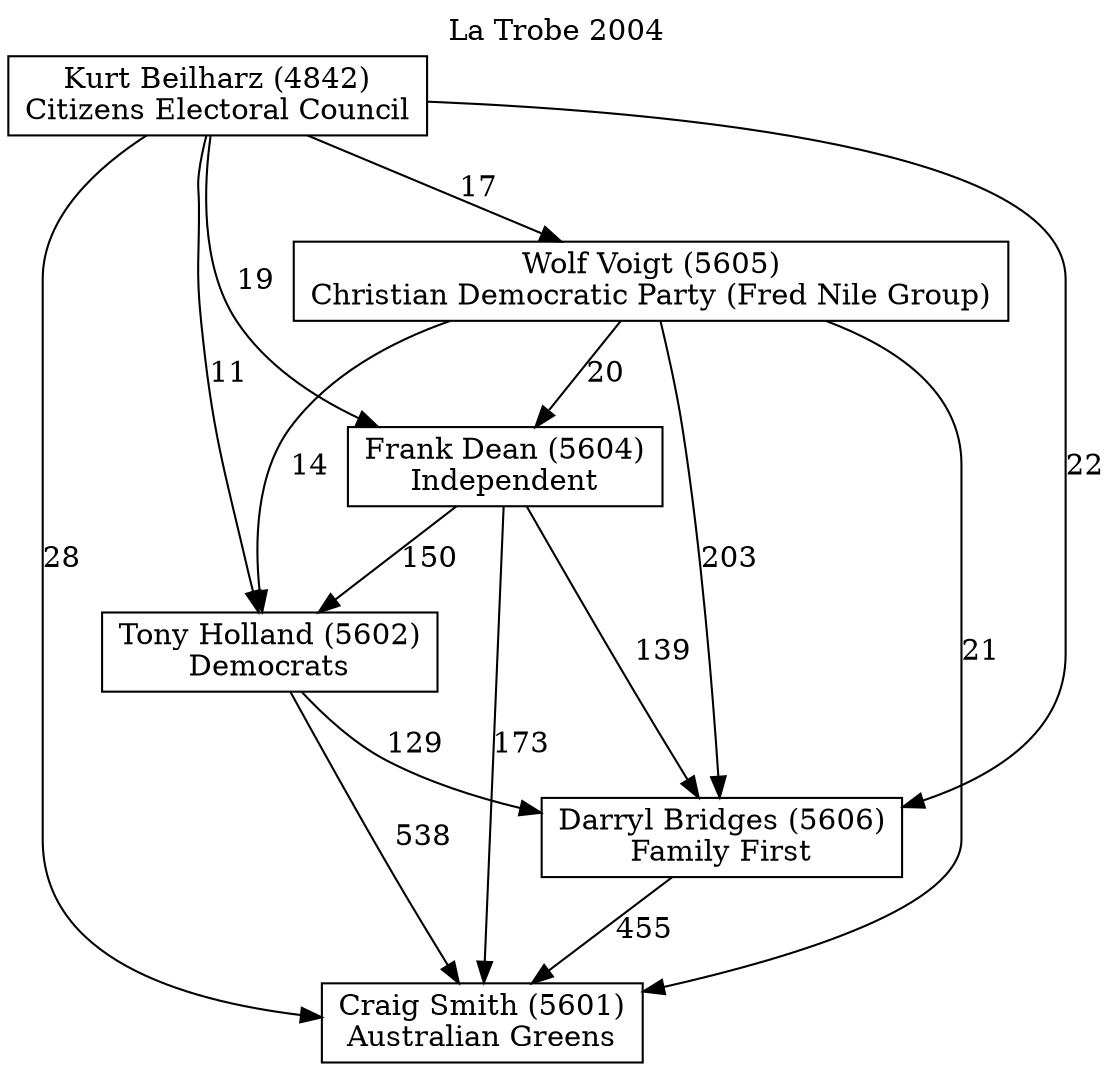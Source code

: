 // House preference flow
digraph "Craig Smith (5601)_La Trobe_2004" {
	graph [label="La Trobe 2004" labelloc=t mclimit=10]
	node [shape=box]
	"Craig Smith (5601)" [label="Craig Smith (5601)
Australian Greens"]
	"Darryl Bridges (5606)" [label="Darryl Bridges (5606)
Family First"]
	"Tony Holland (5602)" [label="Tony Holland (5602)
Democrats"]
	"Frank Dean (5604)" [label="Frank Dean (5604)
Independent"]
	"Wolf Voigt (5605)" [label="Wolf Voigt (5605)
Christian Democratic Party (Fred Nile Group)"]
	"Kurt Beilharz (4842)" [label="Kurt Beilharz (4842)
Citizens Electoral Council"]
	"Craig Smith (5601)" [label="Craig Smith (5601)
Australian Greens"]
	"Tony Holland (5602)" [label="Tony Holland (5602)
Democrats"]
	"Frank Dean (5604)" [label="Frank Dean (5604)
Independent"]
	"Wolf Voigt (5605)" [label="Wolf Voigt (5605)
Christian Democratic Party (Fred Nile Group)"]
	"Kurt Beilharz (4842)" [label="Kurt Beilharz (4842)
Citizens Electoral Council"]
	"Craig Smith (5601)" [label="Craig Smith (5601)
Australian Greens"]
	"Frank Dean (5604)" [label="Frank Dean (5604)
Independent"]
	"Wolf Voigt (5605)" [label="Wolf Voigt (5605)
Christian Democratic Party (Fred Nile Group)"]
	"Kurt Beilharz (4842)" [label="Kurt Beilharz (4842)
Citizens Electoral Council"]
	"Craig Smith (5601)" [label="Craig Smith (5601)
Australian Greens"]
	"Wolf Voigt (5605)" [label="Wolf Voigt (5605)
Christian Democratic Party (Fred Nile Group)"]
	"Kurt Beilharz (4842)" [label="Kurt Beilharz (4842)
Citizens Electoral Council"]
	"Craig Smith (5601)" [label="Craig Smith (5601)
Australian Greens"]
	"Kurt Beilharz (4842)" [label="Kurt Beilharz (4842)
Citizens Electoral Council"]
	"Kurt Beilharz (4842)" [label="Kurt Beilharz (4842)
Citizens Electoral Council"]
	"Wolf Voigt (5605)" [label="Wolf Voigt (5605)
Christian Democratic Party (Fred Nile Group)"]
	"Kurt Beilharz (4842)" [label="Kurt Beilharz (4842)
Citizens Electoral Council"]
	"Kurt Beilharz (4842)" [label="Kurt Beilharz (4842)
Citizens Electoral Council"]
	"Frank Dean (5604)" [label="Frank Dean (5604)
Independent"]
	"Wolf Voigt (5605)" [label="Wolf Voigt (5605)
Christian Democratic Party (Fred Nile Group)"]
	"Kurt Beilharz (4842)" [label="Kurt Beilharz (4842)
Citizens Electoral Council"]
	"Frank Dean (5604)" [label="Frank Dean (5604)
Independent"]
	"Kurt Beilharz (4842)" [label="Kurt Beilharz (4842)
Citizens Electoral Council"]
	"Kurt Beilharz (4842)" [label="Kurt Beilharz (4842)
Citizens Electoral Council"]
	"Wolf Voigt (5605)" [label="Wolf Voigt (5605)
Christian Democratic Party (Fred Nile Group)"]
	"Kurt Beilharz (4842)" [label="Kurt Beilharz (4842)
Citizens Electoral Council"]
	"Kurt Beilharz (4842)" [label="Kurt Beilharz (4842)
Citizens Electoral Council"]
	"Tony Holland (5602)" [label="Tony Holland (5602)
Democrats"]
	"Frank Dean (5604)" [label="Frank Dean (5604)
Independent"]
	"Wolf Voigt (5605)" [label="Wolf Voigt (5605)
Christian Democratic Party (Fred Nile Group)"]
	"Kurt Beilharz (4842)" [label="Kurt Beilharz (4842)
Citizens Electoral Council"]
	"Tony Holland (5602)" [label="Tony Holland (5602)
Democrats"]
	"Wolf Voigt (5605)" [label="Wolf Voigt (5605)
Christian Democratic Party (Fred Nile Group)"]
	"Kurt Beilharz (4842)" [label="Kurt Beilharz (4842)
Citizens Electoral Council"]
	"Tony Holland (5602)" [label="Tony Holland (5602)
Democrats"]
	"Kurt Beilharz (4842)" [label="Kurt Beilharz (4842)
Citizens Electoral Council"]
	"Kurt Beilharz (4842)" [label="Kurt Beilharz (4842)
Citizens Electoral Council"]
	"Wolf Voigt (5605)" [label="Wolf Voigt (5605)
Christian Democratic Party (Fred Nile Group)"]
	"Kurt Beilharz (4842)" [label="Kurt Beilharz (4842)
Citizens Electoral Council"]
	"Kurt Beilharz (4842)" [label="Kurt Beilharz (4842)
Citizens Electoral Council"]
	"Frank Dean (5604)" [label="Frank Dean (5604)
Independent"]
	"Wolf Voigt (5605)" [label="Wolf Voigt (5605)
Christian Democratic Party (Fred Nile Group)"]
	"Kurt Beilharz (4842)" [label="Kurt Beilharz (4842)
Citizens Electoral Council"]
	"Frank Dean (5604)" [label="Frank Dean (5604)
Independent"]
	"Kurt Beilharz (4842)" [label="Kurt Beilharz (4842)
Citizens Electoral Council"]
	"Kurt Beilharz (4842)" [label="Kurt Beilharz (4842)
Citizens Electoral Council"]
	"Wolf Voigt (5605)" [label="Wolf Voigt (5605)
Christian Democratic Party (Fred Nile Group)"]
	"Kurt Beilharz (4842)" [label="Kurt Beilharz (4842)
Citizens Electoral Council"]
	"Kurt Beilharz (4842)" [label="Kurt Beilharz (4842)
Citizens Electoral Council"]
	"Darryl Bridges (5606)" [label="Darryl Bridges (5606)
Family First"]
	"Tony Holland (5602)" [label="Tony Holland (5602)
Democrats"]
	"Frank Dean (5604)" [label="Frank Dean (5604)
Independent"]
	"Wolf Voigt (5605)" [label="Wolf Voigt (5605)
Christian Democratic Party (Fred Nile Group)"]
	"Kurt Beilharz (4842)" [label="Kurt Beilharz (4842)
Citizens Electoral Council"]
	"Darryl Bridges (5606)" [label="Darryl Bridges (5606)
Family First"]
	"Frank Dean (5604)" [label="Frank Dean (5604)
Independent"]
	"Wolf Voigt (5605)" [label="Wolf Voigt (5605)
Christian Democratic Party (Fred Nile Group)"]
	"Kurt Beilharz (4842)" [label="Kurt Beilharz (4842)
Citizens Electoral Council"]
	"Darryl Bridges (5606)" [label="Darryl Bridges (5606)
Family First"]
	"Wolf Voigt (5605)" [label="Wolf Voigt (5605)
Christian Democratic Party (Fred Nile Group)"]
	"Kurt Beilharz (4842)" [label="Kurt Beilharz (4842)
Citizens Electoral Council"]
	"Darryl Bridges (5606)" [label="Darryl Bridges (5606)
Family First"]
	"Kurt Beilharz (4842)" [label="Kurt Beilharz (4842)
Citizens Electoral Council"]
	"Kurt Beilharz (4842)" [label="Kurt Beilharz (4842)
Citizens Electoral Council"]
	"Wolf Voigt (5605)" [label="Wolf Voigt (5605)
Christian Democratic Party (Fred Nile Group)"]
	"Kurt Beilharz (4842)" [label="Kurt Beilharz (4842)
Citizens Electoral Council"]
	"Kurt Beilharz (4842)" [label="Kurt Beilharz (4842)
Citizens Electoral Council"]
	"Frank Dean (5604)" [label="Frank Dean (5604)
Independent"]
	"Wolf Voigt (5605)" [label="Wolf Voigt (5605)
Christian Democratic Party (Fred Nile Group)"]
	"Kurt Beilharz (4842)" [label="Kurt Beilharz (4842)
Citizens Electoral Council"]
	"Frank Dean (5604)" [label="Frank Dean (5604)
Independent"]
	"Kurt Beilharz (4842)" [label="Kurt Beilharz (4842)
Citizens Electoral Council"]
	"Kurt Beilharz (4842)" [label="Kurt Beilharz (4842)
Citizens Electoral Council"]
	"Wolf Voigt (5605)" [label="Wolf Voigt (5605)
Christian Democratic Party (Fred Nile Group)"]
	"Kurt Beilharz (4842)" [label="Kurt Beilharz (4842)
Citizens Electoral Council"]
	"Kurt Beilharz (4842)" [label="Kurt Beilharz (4842)
Citizens Electoral Council"]
	"Tony Holland (5602)" [label="Tony Holland (5602)
Democrats"]
	"Frank Dean (5604)" [label="Frank Dean (5604)
Independent"]
	"Wolf Voigt (5605)" [label="Wolf Voigt (5605)
Christian Democratic Party (Fred Nile Group)"]
	"Kurt Beilharz (4842)" [label="Kurt Beilharz (4842)
Citizens Electoral Council"]
	"Tony Holland (5602)" [label="Tony Holland (5602)
Democrats"]
	"Wolf Voigt (5605)" [label="Wolf Voigt (5605)
Christian Democratic Party (Fred Nile Group)"]
	"Kurt Beilharz (4842)" [label="Kurt Beilharz (4842)
Citizens Electoral Council"]
	"Tony Holland (5602)" [label="Tony Holland (5602)
Democrats"]
	"Kurt Beilharz (4842)" [label="Kurt Beilharz (4842)
Citizens Electoral Council"]
	"Kurt Beilharz (4842)" [label="Kurt Beilharz (4842)
Citizens Electoral Council"]
	"Wolf Voigt (5605)" [label="Wolf Voigt (5605)
Christian Democratic Party (Fred Nile Group)"]
	"Kurt Beilharz (4842)" [label="Kurt Beilharz (4842)
Citizens Electoral Council"]
	"Kurt Beilharz (4842)" [label="Kurt Beilharz (4842)
Citizens Electoral Council"]
	"Frank Dean (5604)" [label="Frank Dean (5604)
Independent"]
	"Wolf Voigt (5605)" [label="Wolf Voigt (5605)
Christian Democratic Party (Fred Nile Group)"]
	"Kurt Beilharz (4842)" [label="Kurt Beilharz (4842)
Citizens Electoral Council"]
	"Frank Dean (5604)" [label="Frank Dean (5604)
Independent"]
	"Kurt Beilharz (4842)" [label="Kurt Beilharz (4842)
Citizens Electoral Council"]
	"Kurt Beilharz (4842)" [label="Kurt Beilharz (4842)
Citizens Electoral Council"]
	"Wolf Voigt (5605)" [label="Wolf Voigt (5605)
Christian Democratic Party (Fred Nile Group)"]
	"Kurt Beilharz (4842)" [label="Kurt Beilharz (4842)
Citizens Electoral Council"]
	"Kurt Beilharz (4842)" [label="Kurt Beilharz (4842)
Citizens Electoral Council"]
	"Darryl Bridges (5606)" -> "Craig Smith (5601)" [label=455]
	"Tony Holland (5602)" -> "Darryl Bridges (5606)" [label=129]
	"Frank Dean (5604)" -> "Tony Holland (5602)" [label=150]
	"Wolf Voigt (5605)" -> "Frank Dean (5604)" [label=20]
	"Kurt Beilharz (4842)" -> "Wolf Voigt (5605)" [label=17]
	"Tony Holland (5602)" -> "Craig Smith (5601)" [label=538]
	"Frank Dean (5604)" -> "Craig Smith (5601)" [label=173]
	"Wolf Voigt (5605)" -> "Craig Smith (5601)" [label=21]
	"Kurt Beilharz (4842)" -> "Craig Smith (5601)" [label=28]
	"Kurt Beilharz (4842)" -> "Frank Dean (5604)" [label=19]
	"Wolf Voigt (5605)" -> "Tony Holland (5602)" [label=14]
	"Kurt Beilharz (4842)" -> "Tony Holland (5602)" [label=11]
	"Frank Dean (5604)" -> "Darryl Bridges (5606)" [label=139]
	"Wolf Voigt (5605)" -> "Darryl Bridges (5606)" [label=203]
	"Kurt Beilharz (4842)" -> "Darryl Bridges (5606)" [label=22]
}
